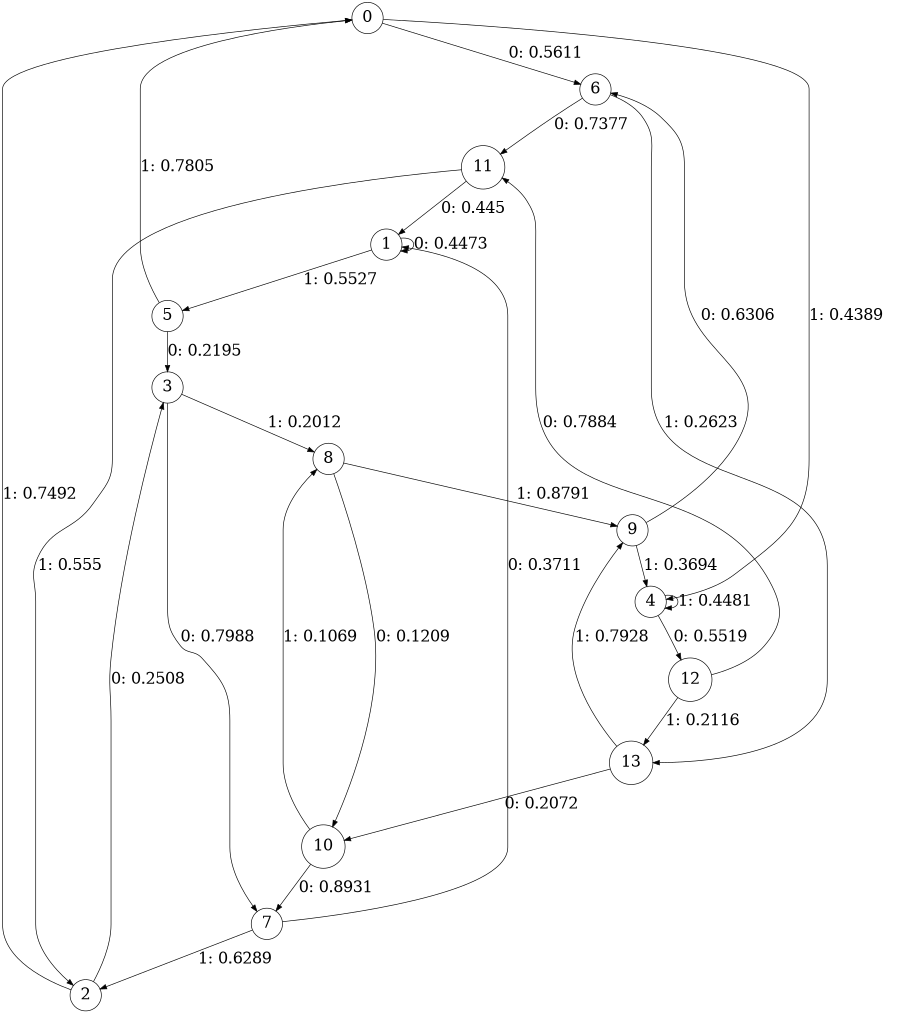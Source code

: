 digraph "ch20randomL4" {
size = "6,8.5";
ratio = "fill";
node [shape = circle];
node [fontsize = 24];
edge [fontsize = 24];
0 -> 6 [label = "0: 0.5611   "];
0 -> 4 [label = "1: 0.4389   "];
1 -> 1 [label = "0: 0.4473   "];
1 -> 5 [label = "1: 0.5527   "];
2 -> 3 [label = "0: 0.2508   "];
2 -> 0 [label = "1: 0.7492   "];
3 -> 7 [label = "0: 0.7988   "];
3 -> 8 [label = "1: 0.2012   "];
4 -> 12 [label = "0: 0.5519   "];
4 -> 4 [label = "1: 0.4481   "];
5 -> 3 [label = "0: 0.2195   "];
5 -> 0 [label = "1: 0.7805   "];
6 -> 11 [label = "0: 0.7377   "];
6 -> 13 [label = "1: 0.2623   "];
7 -> 1 [label = "0: 0.3711   "];
7 -> 2 [label = "1: 0.6289   "];
8 -> 10 [label = "0: 0.1209   "];
8 -> 9 [label = "1: 0.8791   "];
9 -> 6 [label = "0: 0.6306   "];
9 -> 4 [label = "1: 0.3694   "];
10 -> 7 [label = "0: 0.8931   "];
10 -> 8 [label = "1: 0.1069   "];
11 -> 1 [label = "0: 0.445    "];
11 -> 2 [label = "1: 0.555    "];
12 -> 11 [label = "0: 0.7884   "];
12 -> 13 [label = "1: 0.2116   "];
13 -> 10 [label = "0: 0.2072   "];
13 -> 9 [label = "1: 0.7928   "];
}